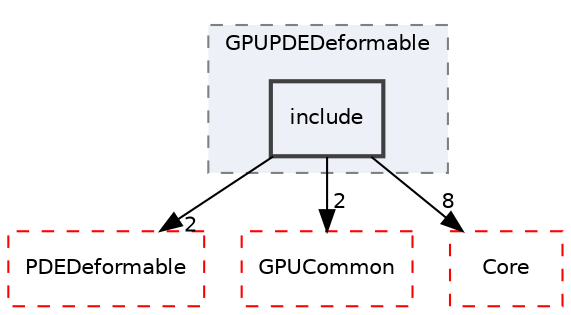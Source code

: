 digraph "include"
{
 // LATEX_PDF_SIZE
  edge [fontname="Helvetica",fontsize="10",labelfontname="Helvetica",labelfontsize="10"];
  node [fontname="Helvetica",fontsize="10",shape=record];
  compound=true
  subgraph clusterdir_847628628971c8ceb43fb52a22f8b6fe {
    graph [ bgcolor="#edf0f7", pencolor="grey50", style="filled,dashed,", label="GPUPDEDeformable", fontname="Helvetica", fontsize="10", URL="dir_847628628971c8ceb43fb52a22f8b6fe.html"]
  dir_6822816577adb4c6337dff70c068b32e [shape=box, label="include", style="filled,bold,", fillcolor="#edf0f7", color="grey25", URL="dir_6822816577adb4c6337dff70c068b32e.html"];
  }
  dir_0255e60dfbb4ab528d6a3fad7189beb6 [shape=box, label="PDEDeformable", style="dashed,", fillcolor="#edf0f7", color="red", URL="dir_0255e60dfbb4ab528d6a3fad7189beb6.html"];
  dir_50fe1f4dd9f98b7f0f1b3626668dc540 [shape=box, label="GPUCommon", style="dashed,", fillcolor="#edf0f7", color="red", URL="dir_50fe1f4dd9f98b7f0f1b3626668dc540.html"];
  dir_cac7f9cecb9aa42a0bd05452dddd8a21 [shape=box, label="Core", style="dashed,", fillcolor="#edf0f7", color="red", URL="dir_cac7f9cecb9aa42a0bd05452dddd8a21.html"];
  dir_6822816577adb4c6337dff70c068b32e->dir_0255e60dfbb4ab528d6a3fad7189beb6 [headlabel="2", labeldistance=1.5 headhref="dir_000158_000214.html"];
  dir_6822816577adb4c6337dff70c068b32e->dir_50fe1f4dd9f98b7f0f1b3626668dc540 [headlabel="2", labeldistance=1.5 headhref="dir_000158_000038.html"];
  dir_6822816577adb4c6337dff70c068b32e->dir_cac7f9cecb9aa42a0bd05452dddd8a21 [headlabel="8", labeldistance=1.5 headhref="dir_000158_000014.html"];
}
